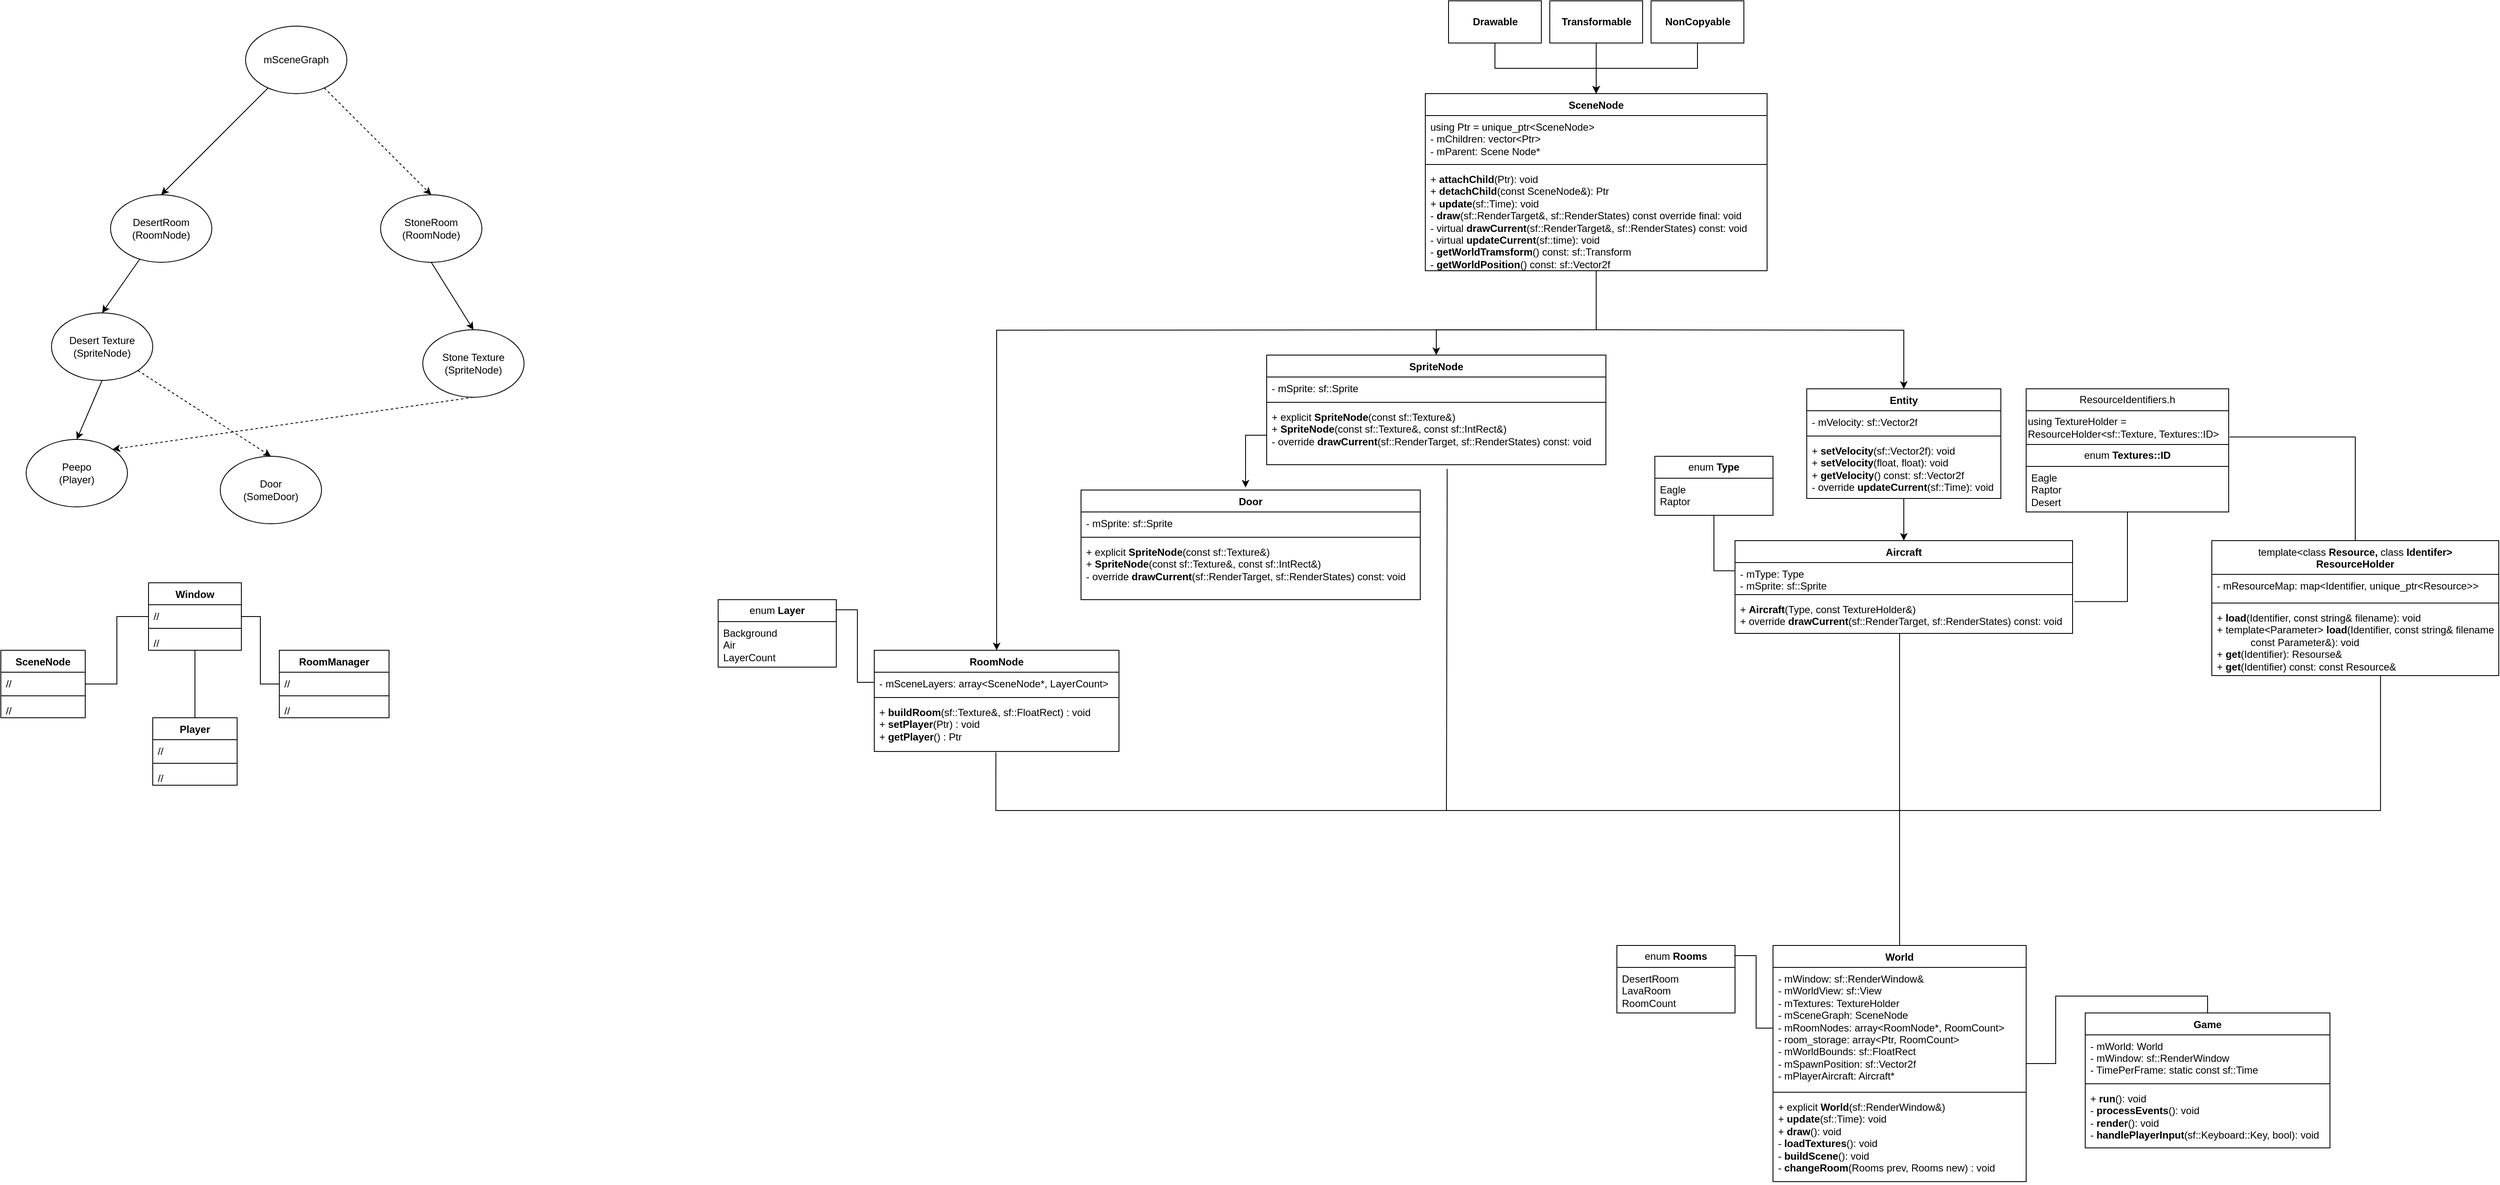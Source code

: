 <mxfile version="22.0.8" type="device">
  <diagram id="C5RBs43oDa-KdzZeNtuy" name="Page-1">
    <mxGraphModel dx="3780" dy="777" grid="1" gridSize="10" guides="1" tooltips="1" connect="1" arrows="1" fold="1" page="1" pageScale="1" pageWidth="827" pageHeight="1169" math="0" shadow="0">
      <root>
        <mxCell id="WIyWlLk6GJQsqaUBKTNV-0" />
        <mxCell id="WIyWlLk6GJQsqaUBKTNV-1" parent="WIyWlLk6GJQsqaUBKTNV-0" />
        <mxCell id="WNt9tTBzEYhnYvB0Ojxt-0" value="Game" style="swimlane;fontStyle=1;align=center;verticalAlign=top;childLayout=stackLayout;horizontal=1;startSize=26;horizontalStack=0;resizeParent=1;resizeLast=0;collapsible=1;marginBottom=0;rounded=0;shadow=0;strokeWidth=1;" parent="WIyWlLk6GJQsqaUBKTNV-1" vertex="1">
          <mxGeometry x="-740" y="1210" width="290" height="160" as="geometry">
            <mxRectangle x="230" y="140" width="160" height="26" as="alternateBounds" />
          </mxGeometry>
        </mxCell>
        <mxCell id="WNt9tTBzEYhnYvB0Ojxt-1" value="- mWorld: World&#xa;- mWindow: sf::RenderWindow&#xa;- TimePerFrame: static const sf::Time" style="text;align=left;verticalAlign=top;spacingLeft=4;spacingRight=4;overflow=hidden;rotatable=0;points=[[0,0.5],[1,0.5]];portConstraint=eastwest;" parent="WNt9tTBzEYhnYvB0Ojxt-0" vertex="1">
          <mxGeometry y="26" width="290" height="54" as="geometry" />
        </mxCell>
        <mxCell id="WNt9tTBzEYhnYvB0Ojxt-2" value="" style="line;html=1;strokeWidth=1;align=left;verticalAlign=middle;spacingTop=-1;spacingLeft=3;spacingRight=3;rotatable=0;labelPosition=right;points=[];portConstraint=eastwest;" parent="WNt9tTBzEYhnYvB0Ojxt-0" vertex="1">
          <mxGeometry y="80" width="290" height="8" as="geometry" />
        </mxCell>
        <mxCell id="WNt9tTBzEYhnYvB0Ojxt-3" value="+ &lt;b&gt;run&lt;/b&gt;(): void&lt;br&gt;- &lt;b&gt;processEvents&lt;/b&gt;(): void&lt;br&gt;- &lt;b&gt;render&lt;/b&gt;(): void&lt;br&gt;- &lt;b&gt;handlePlayerInput&lt;/b&gt;(sf::Keyboard::Key, bool): void" style="text;align=left;verticalAlign=top;spacingLeft=4;spacingRight=4;overflow=hidden;rotatable=0;points=[[0,0.5],[1,0.5]];portConstraint=eastwest;fontStyle=0;whiteSpace=wrap;html=1;" parent="WNt9tTBzEYhnYvB0Ojxt-0" vertex="1">
          <mxGeometry y="88" width="290" height="72" as="geometry" />
        </mxCell>
        <mxCell id="WNt9tTBzEYhnYvB0Ojxt-4" style="edgeStyle=orthogonalEdgeStyle;rounded=0;orthogonalLoop=1;jettySize=auto;html=1;entryX=0.5;entryY=0;entryDx=0;entryDy=0;endArrow=none;endFill=0;" parent="WIyWlLk6GJQsqaUBKTNV-1" source="WNt9tTBzEYhnYvB0Ojxt-5" target="WNt9tTBzEYhnYvB0Ojxt-0" edge="1">
          <mxGeometry relative="1" as="geometry" />
        </mxCell>
        <mxCell id="WNt9tTBzEYhnYvB0Ojxt-5" value="World" style="swimlane;fontStyle=1;align=center;verticalAlign=top;childLayout=stackLayout;horizontal=1;startSize=26;horizontalStack=0;resizeParent=1;resizeParentMax=0;resizeLast=0;collapsible=1;marginBottom=0;whiteSpace=wrap;html=1;" parent="WIyWlLk6GJQsqaUBKTNV-1" vertex="1">
          <mxGeometry x="-1110" y="1130" width="300" height="280" as="geometry" />
        </mxCell>
        <mxCell id="WNt9tTBzEYhnYvB0Ojxt-6" value="- mWindow: sf::RenderWindow&amp;amp;&lt;br&gt;- mWorldView: sf::View&lt;br&gt;- mTextures: TextureHolder&lt;br&gt;- mSceneGraph: SceneNode&lt;br&gt;- mRoomNodes: array&amp;lt;RoomNode*, RoomCount&amp;gt;&lt;br&gt;- room_storage: array&amp;lt;Ptr, RoomCount&amp;gt;&lt;br&gt;- mWorldBounds: sf::FloatRect&lt;br&gt;- mSpawnPosition: sf::Vector2f&lt;br&gt;- mPlayerAircraft: Aircraft*" style="text;strokeColor=none;fillColor=none;align=left;verticalAlign=top;spacingLeft=4;spacingRight=4;overflow=hidden;rotatable=0;points=[[0,0.5],[1,0.5]];portConstraint=eastwest;whiteSpace=wrap;html=1;" parent="WNt9tTBzEYhnYvB0Ojxt-5" vertex="1">
          <mxGeometry y="26" width="300" height="144" as="geometry" />
        </mxCell>
        <mxCell id="WNt9tTBzEYhnYvB0Ojxt-7" value="" style="line;strokeWidth=1;fillColor=none;align=left;verticalAlign=middle;spacingTop=-1;spacingLeft=3;spacingRight=3;rotatable=0;labelPosition=right;points=[];portConstraint=eastwest;strokeColor=inherit;" parent="WNt9tTBzEYhnYvB0Ojxt-5" vertex="1">
          <mxGeometry y="170" width="300" height="8" as="geometry" />
        </mxCell>
        <mxCell id="WNt9tTBzEYhnYvB0Ojxt-8" value="+ explicit&lt;b&gt; World&lt;/b&gt;(sf::RenderWindow&amp;amp;)&lt;br&gt;+ &lt;b&gt;update&lt;/b&gt;(sf::Time): void&lt;br&gt;+ &lt;b&gt;draw&lt;/b&gt;(): void&lt;br&gt;- &lt;b&gt;loadTextures&lt;/b&gt;(): void&lt;br&gt;- &lt;b&gt;buildScene&lt;/b&gt;(): void&lt;br&gt;-&amp;nbsp;&lt;b&gt;changeRoom&lt;/b&gt;(Rooms prev, Rooms new) : void" style="text;strokeColor=none;fillColor=none;align=left;verticalAlign=top;spacingLeft=4;spacingRight=4;overflow=hidden;rotatable=0;points=[[0,0.5],[1,0.5]];portConstraint=eastwest;whiteSpace=wrap;html=1;" parent="WNt9tTBzEYhnYvB0Ojxt-5" vertex="1">
          <mxGeometry y="178" width="300" height="102" as="geometry" />
        </mxCell>
        <mxCell id="WNt9tTBzEYhnYvB0Ojxt-9" style="edgeStyle=orthogonalEdgeStyle;rounded=0;orthogonalLoop=1;jettySize=auto;html=1;" parent="WIyWlLk6GJQsqaUBKTNV-1" source="WNt9tTBzEYhnYvB0Ojxt-11" target="WNt9tTBzEYhnYvB0Ojxt-46" edge="1">
          <mxGeometry relative="1" as="geometry">
            <Array as="points">
              <mxPoint x="-1319" y="400" />
              <mxPoint x="-1509" y="400" />
            </Array>
          </mxGeometry>
        </mxCell>
        <mxCell id="WNt9tTBzEYhnYvB0Ojxt-10" style="edgeStyle=orthogonalEdgeStyle;rounded=0;orthogonalLoop=1;jettySize=auto;html=1;entryX=0.5;entryY=0;entryDx=0;entryDy=0;" parent="WIyWlLk6GJQsqaUBKTNV-1" target="WNt9tTBzEYhnYvB0Ojxt-22" edge="1">
          <mxGeometry relative="1" as="geometry">
            <mxPoint x="-1319" y="400" as="sourcePoint" />
          </mxGeometry>
        </mxCell>
        <mxCell id="WNt9tTBzEYhnYvB0Ojxt-11" value="SceneNode" style="swimlane;fontStyle=1;align=center;verticalAlign=top;childLayout=stackLayout;horizontal=1;startSize=26;horizontalStack=0;resizeParent=1;resizeParentMax=0;resizeLast=0;collapsible=1;marginBottom=0;whiteSpace=wrap;html=1;" parent="WIyWlLk6GJQsqaUBKTNV-1" vertex="1">
          <mxGeometry x="-1522" y="120" width="405" height="210" as="geometry" />
        </mxCell>
        <mxCell id="WNt9tTBzEYhnYvB0Ojxt-12" value="using Ptr = unique_ptr&amp;lt;SceneNode&amp;gt;&lt;br&gt;- mChildren: vector&amp;lt;Ptr&amp;gt;&lt;br&gt;- mParent: Scene Node*" style="text;strokeColor=none;fillColor=none;align=left;verticalAlign=top;spacingLeft=4;spacingRight=4;overflow=hidden;rotatable=0;points=[[0,0.5],[1,0.5]];portConstraint=eastwest;whiteSpace=wrap;html=1;" parent="WNt9tTBzEYhnYvB0Ojxt-11" vertex="1">
          <mxGeometry y="26" width="405" height="54" as="geometry" />
        </mxCell>
        <mxCell id="WNt9tTBzEYhnYvB0Ojxt-13" value="" style="line;strokeWidth=1;fillColor=none;align=left;verticalAlign=middle;spacingTop=-1;spacingLeft=3;spacingRight=3;rotatable=0;labelPosition=right;points=[];portConstraint=eastwest;strokeColor=inherit;" parent="WNt9tTBzEYhnYvB0Ojxt-11" vertex="1">
          <mxGeometry y="80" width="405" height="8" as="geometry" />
        </mxCell>
        <mxCell id="WNt9tTBzEYhnYvB0Ojxt-14" value="+ &lt;b&gt;attachChild&lt;/b&gt;(Ptr): void&lt;br&gt;+ &lt;b&gt;detachChild&lt;/b&gt;(const SceneNode&amp;amp;): Ptr&lt;br&gt;+ &lt;b&gt;update&lt;/b&gt;(sf::Time): void&lt;br&gt;- &lt;b&gt;draw&lt;/b&gt;(sf::RenderTarget&amp;amp;, sf::RenderStates) const override final: void&lt;br&gt;- virtual &lt;b&gt;drawCurrent&lt;/b&gt;(sf::RenderTarget&amp;amp;, sf::RenderStates) const: void&lt;br&gt;- virtual &lt;b&gt;updateCurrent&lt;/b&gt;(sf::time): void&lt;br&gt;- &lt;b&gt;getWorldTramsform&lt;/b&gt;() const: sf::Transform&lt;br&gt;- &lt;b&gt;getWorldPosition&lt;/b&gt;() const: sf::Vector2f" style="text;strokeColor=none;fillColor=none;align=left;verticalAlign=top;spacingLeft=4;spacingRight=4;overflow=hidden;rotatable=0;points=[[0,0.5],[1,0.5]];portConstraint=eastwest;whiteSpace=wrap;html=1;" parent="WNt9tTBzEYhnYvB0Ojxt-11" vertex="1">
          <mxGeometry y="88" width="405" height="122" as="geometry" />
        </mxCell>
        <mxCell id="WNt9tTBzEYhnYvB0Ojxt-15" style="edgeStyle=orthogonalEdgeStyle;rounded=0;orthogonalLoop=1;jettySize=auto;html=1;entryX=0.5;entryY=0;entryDx=0;entryDy=0;" parent="WIyWlLk6GJQsqaUBKTNV-1" source="WNt9tTBzEYhnYvB0Ojxt-16" target="WNt9tTBzEYhnYvB0Ojxt-11" edge="1">
          <mxGeometry relative="1" as="geometry" />
        </mxCell>
        <mxCell id="WNt9tTBzEYhnYvB0Ojxt-16" value="&lt;b&gt;Drawable&lt;/b&gt;" style="html=1;whiteSpace=wrap;" parent="WIyWlLk6GJQsqaUBKTNV-1" vertex="1">
          <mxGeometry x="-1494.5" y="10" width="110" height="50" as="geometry" />
        </mxCell>
        <mxCell id="WNt9tTBzEYhnYvB0Ojxt-17" style="edgeStyle=orthogonalEdgeStyle;rounded=0;orthogonalLoop=1;jettySize=auto;html=1;" parent="WIyWlLk6GJQsqaUBKTNV-1" source="WNt9tTBzEYhnYvB0Ojxt-18" target="WNt9tTBzEYhnYvB0Ojxt-11" edge="1">
          <mxGeometry relative="1" as="geometry" />
        </mxCell>
        <mxCell id="WNt9tTBzEYhnYvB0Ojxt-18" value="&lt;b&gt;NonCopyable&lt;/b&gt;" style="html=1;whiteSpace=wrap;" parent="WIyWlLk6GJQsqaUBKTNV-1" vertex="1">
          <mxGeometry x="-1254.5" y="10" width="110" height="50" as="geometry" />
        </mxCell>
        <mxCell id="WNt9tTBzEYhnYvB0Ojxt-19" style="edgeStyle=orthogonalEdgeStyle;rounded=0;orthogonalLoop=1;jettySize=auto;html=1;entryX=0.5;entryY=0;entryDx=0;entryDy=0;" parent="WIyWlLk6GJQsqaUBKTNV-1" source="WNt9tTBzEYhnYvB0Ojxt-20" target="WNt9tTBzEYhnYvB0Ojxt-11" edge="1">
          <mxGeometry relative="1" as="geometry">
            <mxPoint x="-1304.5" y="120" as="targetPoint" />
            <Array as="points" />
          </mxGeometry>
        </mxCell>
        <mxCell id="WNt9tTBzEYhnYvB0Ojxt-20" value="&lt;b&gt;Transformable&lt;/b&gt;" style="html=1;whiteSpace=wrap;" parent="WIyWlLk6GJQsqaUBKTNV-1" vertex="1">
          <mxGeometry x="-1374.5" y="10" width="110" height="50" as="geometry" />
        </mxCell>
        <mxCell id="WNt9tTBzEYhnYvB0Ojxt-21" style="edgeStyle=orthogonalEdgeStyle;rounded=0;orthogonalLoop=1;jettySize=auto;html=1;entryX=0.5;entryY=0;entryDx=0;entryDy=0;" parent="WIyWlLk6GJQsqaUBKTNV-1" source="WNt9tTBzEYhnYvB0Ojxt-22" target="WNt9tTBzEYhnYvB0Ojxt-27" edge="1">
          <mxGeometry relative="1" as="geometry" />
        </mxCell>
        <mxCell id="WNt9tTBzEYhnYvB0Ojxt-22" value="Entity" style="swimlane;fontStyle=1;align=center;verticalAlign=top;childLayout=stackLayout;horizontal=1;startSize=26;horizontalStack=0;resizeParent=1;resizeParentMax=0;resizeLast=0;collapsible=1;marginBottom=0;whiteSpace=wrap;html=1;" parent="WIyWlLk6GJQsqaUBKTNV-1" vertex="1">
          <mxGeometry x="-1070" y="470" width="230" height="130" as="geometry" />
        </mxCell>
        <mxCell id="WNt9tTBzEYhnYvB0Ojxt-23" value="- mVelocity: sf::Vector2f" style="text;strokeColor=none;fillColor=none;align=left;verticalAlign=top;spacingLeft=4;spacingRight=4;overflow=hidden;rotatable=0;points=[[0,0.5],[1,0.5]];portConstraint=eastwest;whiteSpace=wrap;html=1;" parent="WNt9tTBzEYhnYvB0Ojxt-22" vertex="1">
          <mxGeometry y="26" width="230" height="26" as="geometry" />
        </mxCell>
        <mxCell id="WNt9tTBzEYhnYvB0Ojxt-24" value="" style="line;strokeWidth=1;fillColor=none;align=left;verticalAlign=middle;spacingTop=-1;spacingLeft=3;spacingRight=3;rotatable=0;labelPosition=right;points=[];portConstraint=eastwest;strokeColor=inherit;" parent="WNt9tTBzEYhnYvB0Ojxt-22" vertex="1">
          <mxGeometry y="52" width="230" height="8" as="geometry" />
        </mxCell>
        <mxCell id="WNt9tTBzEYhnYvB0Ojxt-25" value="+ &lt;b&gt;setVelocity&lt;/b&gt;(sf::Vector2f): void&lt;br&gt;+ &lt;b&gt;setVelocity&lt;/b&gt;(float, float): void&lt;br&gt;+ &lt;b&gt;getVelocity&lt;/b&gt;() const: sf::Vector2f&lt;br&gt;- override &lt;b&gt;updateCurrent&lt;/b&gt;(sf::Time): void" style="text;strokeColor=none;fillColor=none;align=left;verticalAlign=top;spacingLeft=4;spacingRight=4;overflow=hidden;rotatable=0;points=[[0,0.5],[1,0.5]];portConstraint=eastwest;whiteSpace=wrap;html=1;" parent="WNt9tTBzEYhnYvB0Ojxt-22" vertex="1">
          <mxGeometry y="60" width="230" height="70" as="geometry" />
        </mxCell>
        <mxCell id="WNt9tTBzEYhnYvB0Ojxt-26" style="edgeStyle=orthogonalEdgeStyle;rounded=0;orthogonalLoop=1;jettySize=auto;html=1;entryX=0.5;entryY=0;entryDx=0;entryDy=0;endArrow=none;endFill=0;" parent="WIyWlLk6GJQsqaUBKTNV-1" source="WNt9tTBzEYhnYvB0Ojxt-27" target="WNt9tTBzEYhnYvB0Ojxt-5" edge="1">
          <mxGeometry relative="1" as="geometry">
            <Array as="points">
              <mxPoint x="-960" y="790" />
              <mxPoint x="-960" y="790" />
            </Array>
          </mxGeometry>
        </mxCell>
        <mxCell id="WNt9tTBzEYhnYvB0Ojxt-27" value="Aircraft" style="swimlane;fontStyle=1;align=center;verticalAlign=top;childLayout=stackLayout;horizontal=1;startSize=26;horizontalStack=0;resizeParent=1;resizeParentMax=0;resizeLast=0;collapsible=1;marginBottom=0;whiteSpace=wrap;html=1;" parent="WIyWlLk6GJQsqaUBKTNV-1" vertex="1">
          <mxGeometry x="-1155" y="650" width="400" height="110" as="geometry" />
        </mxCell>
        <mxCell id="WNt9tTBzEYhnYvB0Ojxt-28" value="- mType: Type&lt;br&gt;- mSprite: sf::Sprite" style="text;strokeColor=none;fillColor=none;align=left;verticalAlign=top;spacingLeft=4;spacingRight=4;overflow=hidden;rotatable=0;points=[[0,0.5],[1,0.5]];portConstraint=eastwest;whiteSpace=wrap;html=1;" parent="WNt9tTBzEYhnYvB0Ojxt-27" vertex="1">
          <mxGeometry y="26" width="400" height="34" as="geometry" />
        </mxCell>
        <mxCell id="WNt9tTBzEYhnYvB0Ojxt-29" value="" style="line;strokeWidth=1;fillColor=none;align=left;verticalAlign=middle;spacingTop=-1;spacingLeft=3;spacingRight=3;rotatable=0;labelPosition=right;points=[];portConstraint=eastwest;strokeColor=inherit;" parent="WNt9tTBzEYhnYvB0Ojxt-27" vertex="1">
          <mxGeometry y="60" width="400" height="8" as="geometry" />
        </mxCell>
        <mxCell id="WNt9tTBzEYhnYvB0Ojxt-30" value="+ &lt;b&gt;Aircraft&lt;/b&gt;(Type, const TextureHolder&amp;amp;)&lt;br&gt;+ override &lt;b&gt;drawCurrent&lt;/b&gt;(sf::RenderTarget, sf::RenderStates) const: void" style="text;strokeColor=none;fillColor=none;align=left;verticalAlign=top;spacingLeft=4;spacingRight=4;overflow=hidden;rotatable=0;points=[[0,0.5],[1,0.5]];portConstraint=eastwest;whiteSpace=wrap;html=1;" parent="WNt9tTBzEYhnYvB0Ojxt-27" vertex="1">
          <mxGeometry y="68" width="400" height="42" as="geometry" />
        </mxCell>
        <mxCell id="WNt9tTBzEYhnYvB0Ojxt-31" style="edgeStyle=orthogonalEdgeStyle;rounded=0;orthogonalLoop=1;jettySize=auto;html=1;endArrow=none;endFill=0;entryX=-0.001;entryY=0.286;entryDx=0;entryDy=0;entryPerimeter=0;" parent="WIyWlLk6GJQsqaUBKTNV-1" source="WNt9tTBzEYhnYvB0Ojxt-32" target="WNt9tTBzEYhnYvB0Ojxt-28" edge="1">
          <mxGeometry relative="1" as="geometry">
            <mxPoint x="-921" y="454" as="targetPoint" />
          </mxGeometry>
        </mxCell>
        <mxCell id="WNt9tTBzEYhnYvB0Ojxt-32" value="enum &lt;b&gt;Type&lt;/b&gt;" style="swimlane;fontStyle=0;childLayout=stackLayout;horizontal=1;startSize=26;fillColor=none;horizontalStack=0;resizeParent=1;resizeParentMax=0;resizeLast=0;collapsible=1;marginBottom=0;whiteSpace=wrap;html=1;" parent="WIyWlLk6GJQsqaUBKTNV-1" vertex="1">
          <mxGeometry x="-1250" y="550" width="140" height="70" as="geometry" />
        </mxCell>
        <mxCell id="WNt9tTBzEYhnYvB0Ojxt-33" value="Eagle&lt;br&gt;Raptor" style="text;strokeColor=none;fillColor=none;align=left;verticalAlign=top;spacingLeft=4;spacingRight=4;overflow=hidden;rotatable=0;points=[[0,0.5],[1,0.5]];portConstraint=eastwest;whiteSpace=wrap;html=1;" parent="WNt9tTBzEYhnYvB0Ojxt-32" vertex="1">
          <mxGeometry y="26" width="140" height="44" as="geometry" />
        </mxCell>
        <mxCell id="WNt9tTBzEYhnYvB0Ojxt-34" style="edgeStyle=orthogonalEdgeStyle;rounded=0;orthogonalLoop=1;jettySize=auto;html=1;entryX=1.004;entryY=0.778;entryDx=0;entryDy=0;entryPerimeter=0;endArrow=none;endFill=0;exitX=0.5;exitY=0;exitDx=0;exitDy=0;" parent="WIyWlLk6GJQsqaUBKTNV-1" source="WNt9tTBzEYhnYvB0Ojxt-36" target="WNt9tTBzEYhnYvB0Ojxt-42" edge="1">
          <mxGeometry relative="1" as="geometry" />
        </mxCell>
        <mxCell id="WNt9tTBzEYhnYvB0Ojxt-35" style="edgeStyle=orthogonalEdgeStyle;rounded=0;orthogonalLoop=1;jettySize=auto;html=1;entryX=0.5;entryY=0;entryDx=0;entryDy=0;endArrow=none;endFill=0;exitX=0.588;exitY=1;exitDx=0;exitDy=0;exitPerimeter=0;" parent="WIyWlLk6GJQsqaUBKTNV-1" source="WNt9tTBzEYhnYvB0Ojxt-39" target="WNt9tTBzEYhnYvB0Ojxt-5" edge="1">
          <mxGeometry relative="1" as="geometry" />
        </mxCell>
        <mxCell id="WNt9tTBzEYhnYvB0Ojxt-36" value="&lt;span style=&quot;font-weight: normal;&quot;&gt;template&amp;lt;class&lt;/span&gt; Resource, &lt;span style=&quot;font-weight: normal;&quot;&gt;class&lt;/span&gt; Identifer&amp;gt;&lt;br&gt;ResourceHolder" style="swimlane;fontStyle=1;align=center;verticalAlign=top;childLayout=stackLayout;horizontal=1;startSize=40;horizontalStack=0;resizeParent=1;resizeParentMax=0;resizeLast=0;collapsible=1;marginBottom=0;whiteSpace=wrap;html=1;" parent="WIyWlLk6GJQsqaUBKTNV-1" vertex="1">
          <mxGeometry x="-590" y="650" width="340" height="160" as="geometry">
            <mxRectangle x="1010" y="20" width="280" height="40" as="alternateBounds" />
          </mxGeometry>
        </mxCell>
        <mxCell id="WNt9tTBzEYhnYvB0Ojxt-37" value="- mResourceMap: map&amp;lt;Identifier, unique_ptr&amp;lt;Resource&amp;gt;&amp;gt;" style="text;strokeColor=none;fillColor=none;align=left;verticalAlign=top;spacingLeft=4;spacingRight=4;overflow=hidden;rotatable=0;points=[[0,0.5],[1,0.5]];portConstraint=eastwest;whiteSpace=wrap;html=1;" parent="WNt9tTBzEYhnYvB0Ojxt-36" vertex="1">
          <mxGeometry y="40" width="340" height="30" as="geometry" />
        </mxCell>
        <mxCell id="WNt9tTBzEYhnYvB0Ojxt-38" value="" style="line;strokeWidth=1;fillColor=none;align=left;verticalAlign=middle;spacingTop=-1;spacingLeft=3;spacingRight=3;rotatable=0;labelPosition=right;points=[];portConstraint=eastwest;strokeColor=inherit;" parent="WNt9tTBzEYhnYvB0Ojxt-36" vertex="1">
          <mxGeometry y="70" width="340" height="8" as="geometry" />
        </mxCell>
        <mxCell id="WNt9tTBzEYhnYvB0Ojxt-39" value="+ &lt;b&gt;load&lt;/b&gt;(Identifier, const string&amp;amp; filename): void&lt;br&gt;+ template&amp;lt;&lt;span style=&quot;border-color: var(--border-color);&quot;&gt;Parameter&lt;/span&gt;&amp;gt;&amp;nbsp;&lt;b&gt;load&lt;/b&gt;(Identifier, const string&amp;amp; filename&lt;br&gt;&lt;span style=&quot;white-space: pre;&quot;&gt; &lt;/span&gt;&lt;span style=&quot;white-space: pre;&quot;&gt; &lt;/span&gt;&lt;span style=&quot;white-space: pre;&quot;&gt; &lt;/span&gt;&lt;span style=&quot;white-space: pre;&quot;&gt; &lt;/span&gt;&lt;span style=&quot;white-space: pre;&quot;&gt; &lt;/span&gt;&amp;nbsp; &amp;nbsp; &amp;nbsp; &amp;nbsp;const Parameter&amp;amp;): void&lt;br&gt;+ &lt;b&gt;get&lt;/b&gt;(Identifier): Resourse&amp;amp;&lt;br&gt;+ &lt;b&gt;get&lt;/b&gt;(Identifier) const: const Resource&amp;amp;" style="text;strokeColor=none;fillColor=none;align=left;verticalAlign=top;spacingLeft=4;spacingRight=4;overflow=hidden;rotatable=0;points=[[0,0.5],[1,0.5]];portConstraint=eastwest;whiteSpace=wrap;html=1;" parent="WNt9tTBzEYhnYvB0Ojxt-36" vertex="1">
          <mxGeometry y="78" width="340" height="82" as="geometry" />
        </mxCell>
        <mxCell id="WNt9tTBzEYhnYvB0Ojxt-40" style="edgeStyle=orthogonalEdgeStyle;rounded=0;orthogonalLoop=1;jettySize=auto;html=1;entryX=1.005;entryY=0.102;entryDx=0;entryDy=0;entryPerimeter=0;endArrow=none;endFill=0;" parent="WIyWlLk6GJQsqaUBKTNV-1" source="WNt9tTBzEYhnYvB0Ojxt-41" target="WNt9tTBzEYhnYvB0Ojxt-30" edge="1">
          <mxGeometry relative="1" as="geometry" />
        </mxCell>
        <mxCell id="WNt9tTBzEYhnYvB0Ojxt-41" value="ResourceIdentifiers.h" style="swimlane;fontStyle=0;childLayout=stackLayout;horizontal=1;startSize=26;fillColor=none;horizontalStack=0;resizeParent=1;resizeParentMax=0;resizeLast=0;collapsible=1;marginBottom=0;whiteSpace=wrap;html=1;" parent="WIyWlLk6GJQsqaUBKTNV-1" vertex="1">
          <mxGeometry x="-810" y="470" width="240" height="146" as="geometry" />
        </mxCell>
        <mxCell id="WNt9tTBzEYhnYvB0Ojxt-42" value="&lt;div style=&quot;&quot;&gt;&lt;span style=&quot;background-color: initial;&quot;&gt;using TextureHolder =&lt;/span&gt;&lt;/div&gt;ResourceHolder&amp;lt;sf::Texture, Textures::ID&amp;gt;" style="text;html=1;align=left;verticalAlign=middle;resizable=0;points=[];autosize=1;strokeColor=none;fillColor=none;" parent="WNt9tTBzEYhnYvB0Ojxt-41" vertex="1">
          <mxGeometry y="26" width="240" height="40" as="geometry" />
        </mxCell>
        <mxCell id="WNt9tTBzEYhnYvB0Ojxt-43" value="enum &lt;b&gt;Textures::ID&lt;/b&gt;" style="swimlane;fontStyle=0;childLayout=stackLayout;horizontal=1;startSize=26;fillColor=none;horizontalStack=0;resizeParent=1;resizeParentMax=0;resizeLast=0;collapsible=1;marginBottom=0;whiteSpace=wrap;html=1;" parent="WNt9tTBzEYhnYvB0Ojxt-41" vertex="1">
          <mxGeometry y="66" width="240" height="80" as="geometry" />
        </mxCell>
        <mxCell id="WNt9tTBzEYhnYvB0Ojxt-44" value="Eagle&lt;br&gt;Raptor&lt;br&gt;Desert" style="text;strokeColor=none;fillColor=none;align=left;verticalAlign=top;spacingLeft=4;spacingRight=4;overflow=hidden;rotatable=0;points=[[0,0.5],[1,0.5]];portConstraint=eastwest;whiteSpace=wrap;html=1;" parent="WNt9tTBzEYhnYvB0Ojxt-43" vertex="1">
          <mxGeometry y="26" width="240" height="54" as="geometry" />
        </mxCell>
        <mxCell id="WNt9tTBzEYhnYvB0Ojxt-45" style="edgeStyle=orthogonalEdgeStyle;rounded=0;orthogonalLoop=1;jettySize=auto;html=1;endArrow=none;endFill=0;exitX=0.532;exitY=1.071;exitDx=0;exitDy=0;exitPerimeter=0;" parent="WIyWlLk6GJQsqaUBKTNV-1" source="WNt9tTBzEYhnYvB0Ojxt-49" edge="1">
          <mxGeometry relative="1" as="geometry">
            <mxPoint x="-960" y="870" as="targetPoint" />
            <Array as="points">
              <mxPoint x="-1496" y="590" />
              <mxPoint x="-1497" y="970" />
              <mxPoint x="-960" y="970" />
            </Array>
            <mxPoint x="-1450" y="590" as="sourcePoint" />
          </mxGeometry>
        </mxCell>
        <mxCell id="WNt9tTBzEYhnYvB0Ojxt-46" value="SpriteNode" style="swimlane;fontStyle=1;align=center;verticalAlign=top;childLayout=stackLayout;horizontal=1;startSize=26;horizontalStack=0;resizeParent=1;resizeParentMax=0;resizeLast=0;collapsible=1;marginBottom=0;whiteSpace=wrap;html=1;" parent="WIyWlLk6GJQsqaUBKTNV-1" vertex="1">
          <mxGeometry x="-1710" y="430" width="402" height="130" as="geometry" />
        </mxCell>
        <mxCell id="WNt9tTBzEYhnYvB0Ojxt-47" value="- mSprite: sf::Sprite" style="text;strokeColor=none;fillColor=none;align=left;verticalAlign=top;spacingLeft=4;spacingRight=4;overflow=hidden;rotatable=0;points=[[0,0.5],[1,0.5]];portConstraint=eastwest;whiteSpace=wrap;html=1;" parent="WNt9tTBzEYhnYvB0Ojxt-46" vertex="1">
          <mxGeometry y="26" width="402" height="26" as="geometry" />
        </mxCell>
        <mxCell id="WNt9tTBzEYhnYvB0Ojxt-48" value="" style="line;strokeWidth=1;fillColor=none;align=left;verticalAlign=middle;spacingTop=-1;spacingLeft=3;spacingRight=3;rotatable=0;labelPosition=right;points=[];portConstraint=eastwest;strokeColor=inherit;" parent="WNt9tTBzEYhnYvB0Ojxt-46" vertex="1">
          <mxGeometry y="52" width="402" height="8" as="geometry" />
        </mxCell>
        <mxCell id="WNt9tTBzEYhnYvB0Ojxt-49" value="+ explicit&lt;b&gt; SpriteNode&lt;/b&gt;(const sf::Texture&amp;amp;)&lt;br&gt;+ &lt;b&gt;SpriteNode&lt;/b&gt;(const sf::Texture&amp;amp;, const sf::IntRect&amp;amp;)&lt;br&gt;- override &lt;b&gt;drawCurrent&lt;/b&gt;(sf::RenderTarget, sf::RenderStates) const: void" style="text;strokeColor=none;fillColor=none;align=left;verticalAlign=top;spacingLeft=4;spacingRight=4;overflow=hidden;rotatable=0;points=[[0,0.5],[1,0.5]];portConstraint=eastwest;whiteSpace=wrap;html=1;" parent="WNt9tTBzEYhnYvB0Ojxt-46" vertex="1">
          <mxGeometry y="60" width="402" height="70" as="geometry" />
        </mxCell>
        <mxCell id="WNt9tTBzEYhnYvB0Ojxt-50" style="edgeStyle=orthogonalEdgeStyle;rounded=0;orthogonalLoop=1;jettySize=auto;html=1;entryX=0;entryY=0.5;entryDx=0;entryDy=0;endArrow=none;endFill=0;exitX=0.993;exitY=0.15;exitDx=0;exitDy=0;exitPerimeter=0;" parent="WIyWlLk6GJQsqaUBKTNV-1" source="WNt9tTBzEYhnYvB0Ojxt-51" target="WNt9tTBzEYhnYvB0Ojxt-6" edge="1">
          <mxGeometry relative="1" as="geometry">
            <mxPoint x="-1150" y="1170" as="sourcePoint" />
            <Array as="points">
              <mxPoint x="-1130" y="1142" />
              <mxPoint x="-1130" y="1228" />
            </Array>
          </mxGeometry>
        </mxCell>
        <mxCell id="WNt9tTBzEYhnYvB0Ojxt-51" value="enum &lt;b&gt;Rooms&lt;/b&gt;" style="swimlane;fontStyle=0;childLayout=stackLayout;horizontal=1;startSize=26;fillColor=none;horizontalStack=0;resizeParent=1;resizeParentMax=0;resizeLast=0;collapsible=1;marginBottom=0;whiteSpace=wrap;html=1;" parent="WIyWlLk6GJQsqaUBKTNV-1" vertex="1">
          <mxGeometry x="-1295" y="1130" width="140" height="80" as="geometry" />
        </mxCell>
        <mxCell id="WNt9tTBzEYhnYvB0Ojxt-52" value="DesertRoom&lt;br&gt;LavaRoom&lt;br&gt;RoomCount" style="text;strokeColor=none;fillColor=none;align=left;verticalAlign=top;spacingLeft=4;spacingRight=4;overflow=hidden;rotatable=0;points=[[0,0.5],[1,0.5]];portConstraint=eastwest;whiteSpace=wrap;html=1;" parent="WNt9tTBzEYhnYvB0Ojxt-51" vertex="1">
          <mxGeometry y="26" width="140" height="54" as="geometry" />
        </mxCell>
        <mxCell id="WNt9tTBzEYhnYvB0Ojxt-53" value="RoomNode" style="swimlane;fontStyle=1;align=center;verticalAlign=top;childLayout=stackLayout;horizontal=1;startSize=26;horizontalStack=0;resizeParent=1;resizeParentMax=0;resizeLast=0;collapsible=1;marginBottom=0;whiteSpace=wrap;html=1;" parent="WIyWlLk6GJQsqaUBKTNV-1" vertex="1">
          <mxGeometry x="-2175" y="780" width="290" height="120" as="geometry" />
        </mxCell>
        <mxCell id="WNt9tTBzEYhnYvB0Ojxt-54" value="- mSceneLayers: array&amp;lt;SceneNode*, LayerCount&amp;gt;" style="text;strokeColor=none;fillColor=none;align=left;verticalAlign=top;spacingLeft=4;spacingRight=4;overflow=hidden;rotatable=0;points=[[0,0.5],[1,0.5]];portConstraint=eastwest;whiteSpace=wrap;html=1;" parent="WNt9tTBzEYhnYvB0Ojxt-53" vertex="1">
          <mxGeometry y="26" width="290" height="26" as="geometry" />
        </mxCell>
        <mxCell id="WNt9tTBzEYhnYvB0Ojxt-55" value="" style="line;strokeWidth=1;fillColor=none;align=left;verticalAlign=middle;spacingTop=-1;spacingLeft=3;spacingRight=3;rotatable=0;labelPosition=right;points=[];portConstraint=eastwest;strokeColor=inherit;" parent="WNt9tTBzEYhnYvB0Ojxt-53" vertex="1">
          <mxGeometry y="52" width="290" height="8" as="geometry" />
        </mxCell>
        <mxCell id="WNt9tTBzEYhnYvB0Ojxt-56" value="+ &lt;b&gt;buildRoom&lt;/b&gt;(sf::Texture&amp;amp;, sf::FloatRect) : void&lt;br&gt;+ &lt;b&gt;setPlayer&lt;/b&gt;(Ptr) : void&lt;br&gt;+ &lt;b&gt;getPlayer&lt;/b&gt;() : Ptr" style="text;strokeColor=none;fillColor=none;align=left;verticalAlign=top;spacingLeft=4;spacingRight=4;overflow=hidden;rotatable=0;points=[[0,0.5],[1,0.5]];portConstraint=eastwest;whiteSpace=wrap;html=1;" parent="WNt9tTBzEYhnYvB0Ojxt-53" vertex="1">
          <mxGeometry y="60" width="290" height="60" as="geometry" />
        </mxCell>
        <mxCell id="WNt9tTBzEYhnYvB0Ojxt-57" style="edgeStyle=orthogonalEdgeStyle;rounded=0;orthogonalLoop=1;jettySize=auto;html=1;entryX=0.5;entryY=0;entryDx=0;entryDy=0;" parent="WIyWlLk6GJQsqaUBKTNV-1" target="WNt9tTBzEYhnYvB0Ojxt-53" edge="1">
          <mxGeometry relative="1" as="geometry">
            <mxPoint x="-1319" y="400" as="sourcePoint" />
          </mxGeometry>
        </mxCell>
        <mxCell id="WNt9tTBzEYhnYvB0Ojxt-58" style="edgeStyle=orthogonalEdgeStyle;rounded=0;orthogonalLoop=1;jettySize=auto;html=1;entryX=0.5;entryY=0;entryDx=0;entryDy=0;endArrow=none;endFill=0;exitX=0.497;exitY=1.019;exitDx=0;exitDy=0;exitPerimeter=0;" parent="WIyWlLk6GJQsqaUBKTNV-1" source="WNt9tTBzEYhnYvB0Ojxt-56" target="WNt9tTBzEYhnYvB0Ojxt-5" edge="1">
          <mxGeometry relative="1" as="geometry">
            <Array as="points">
              <mxPoint x="-2031" y="970" />
              <mxPoint x="-960" y="970" />
            </Array>
            <mxPoint x="-1956" y="620" as="sourcePoint" />
          </mxGeometry>
        </mxCell>
        <mxCell id="dQN3qtKWZheF_oefbslF-3" style="rounded=0;orthogonalLoop=1;jettySize=auto;html=1;entryX=0.5;entryY=0;entryDx=0;entryDy=0;" parent="WIyWlLk6GJQsqaUBKTNV-1" source="dQN3qtKWZheF_oefbslF-0" target="dQN3qtKWZheF_oefbslF-1" edge="1">
          <mxGeometry relative="1" as="geometry" />
        </mxCell>
        <mxCell id="dQN3qtKWZheF_oefbslF-4" style="rounded=0;orthogonalLoop=1;jettySize=auto;html=1;entryX=0.5;entryY=0;entryDx=0;entryDy=0;dashed=1;" parent="WIyWlLk6GJQsqaUBKTNV-1" source="dQN3qtKWZheF_oefbslF-0" target="dQN3qtKWZheF_oefbslF-2" edge="1">
          <mxGeometry relative="1" as="geometry">
            <mxPoint x="-2770" y="230" as="targetPoint" />
          </mxGeometry>
        </mxCell>
        <mxCell id="dQN3qtKWZheF_oefbslF-0" value="mSceneGraph" style="ellipse;whiteSpace=wrap;html=1;" parent="WIyWlLk6GJQsqaUBKTNV-1" vertex="1">
          <mxGeometry x="-2920" y="40" width="120" height="80" as="geometry" />
        </mxCell>
        <mxCell id="dQN3qtKWZheF_oefbslF-6" style="rounded=0;orthogonalLoop=1;jettySize=auto;html=1;entryX=0.5;entryY=0;entryDx=0;entryDy=0;" parent="WIyWlLk6GJQsqaUBKTNV-1" source="dQN3qtKWZheF_oefbslF-1" target="dQN3qtKWZheF_oefbslF-5" edge="1">
          <mxGeometry relative="1" as="geometry" />
        </mxCell>
        <mxCell id="dQN3qtKWZheF_oefbslF-1" value="DesertRoom&lt;br&gt;(RoomNode)" style="ellipse;whiteSpace=wrap;html=1;" parent="WIyWlLk6GJQsqaUBKTNV-1" vertex="1">
          <mxGeometry x="-3080" y="240" width="120" height="80" as="geometry" />
        </mxCell>
        <mxCell id="dQN3qtKWZheF_oefbslF-2" value="StoneRoom&lt;br style=&quot;border-color: var(--border-color);&quot;&gt;(RoomNode)" style="ellipse;whiteSpace=wrap;html=1;" parent="WIyWlLk6GJQsqaUBKTNV-1" vertex="1">
          <mxGeometry x="-2760" y="240" width="120" height="80" as="geometry" />
        </mxCell>
        <mxCell id="dQN3qtKWZheF_oefbslF-5" value="Desert Texture&lt;br&gt;(SpriteNode)" style="ellipse;whiteSpace=wrap;html=1;" parent="WIyWlLk6GJQsqaUBKTNV-1" vertex="1">
          <mxGeometry x="-3150" y="380" width="120" height="80" as="geometry" />
        </mxCell>
        <mxCell id="dQN3qtKWZheF_oefbslF-7" style="rounded=0;orthogonalLoop=1;jettySize=auto;html=1;entryX=0.5;entryY=0;entryDx=0;entryDy=0;exitX=0.5;exitY=1;exitDx=0;exitDy=0;" parent="WIyWlLk6GJQsqaUBKTNV-1" source="dQN3qtKWZheF_oefbslF-5" target="dQN3qtKWZheF_oefbslF-8" edge="1">
          <mxGeometry relative="1" as="geometry">
            <mxPoint x="-3100" y="510" as="sourcePoint" />
          </mxGeometry>
        </mxCell>
        <mxCell id="dQN3qtKWZheF_oefbslF-8" value="Peepo&lt;br&gt;(Player)" style="ellipse;whiteSpace=wrap;html=1;" parent="WIyWlLk6GJQsqaUBKTNV-1" vertex="1">
          <mxGeometry x="-3180" y="530" width="120" height="80" as="geometry" />
        </mxCell>
        <mxCell id="dQN3qtKWZheF_oefbslF-9" value="Stone Texture&lt;br&gt;(SpriteNode)" style="ellipse;whiteSpace=wrap;html=1;" parent="WIyWlLk6GJQsqaUBKTNV-1" vertex="1">
          <mxGeometry x="-2710" y="400" width="120" height="80" as="geometry" />
        </mxCell>
        <mxCell id="dQN3qtKWZheF_oefbslF-10" style="rounded=0;orthogonalLoop=1;jettySize=auto;html=1;entryX=0.5;entryY=0;entryDx=0;entryDy=0;exitX=0.5;exitY=1;exitDx=0;exitDy=0;" parent="WIyWlLk6GJQsqaUBKTNV-1" source="dQN3qtKWZheF_oefbslF-2" target="dQN3qtKWZheF_oefbslF-9" edge="1">
          <mxGeometry relative="1" as="geometry">
            <mxPoint x="-2704" y="327" as="sourcePoint" />
            <mxPoint x="-2760" y="410" as="targetPoint" />
          </mxGeometry>
        </mxCell>
        <mxCell id="dQN3qtKWZheF_oefbslF-15" style="edgeStyle=orthogonalEdgeStyle;rounded=0;orthogonalLoop=1;jettySize=auto;html=1;entryX=0;entryY=0.5;entryDx=0;entryDy=0;endArrow=none;endFill=0;exitX=0.993;exitY=0.15;exitDx=0;exitDy=0;exitPerimeter=0;" parent="WIyWlLk6GJQsqaUBKTNV-1" source="dQN3qtKWZheF_oefbslF-16" edge="1">
          <mxGeometry relative="1" as="geometry">
            <mxPoint x="-2215" y="760" as="sourcePoint" />
            <Array as="points">
              <mxPoint x="-2195" y="732" />
              <mxPoint x="-2195" y="818" />
            </Array>
            <mxPoint x="-2175" y="818" as="targetPoint" />
          </mxGeometry>
        </mxCell>
        <mxCell id="dQN3qtKWZheF_oefbslF-16" value="enum &lt;b&gt;Layer&lt;/b&gt;" style="swimlane;fontStyle=0;childLayout=stackLayout;horizontal=1;startSize=26;fillColor=none;horizontalStack=0;resizeParent=1;resizeParentMax=0;resizeLast=0;collapsible=1;marginBottom=0;whiteSpace=wrap;html=1;" parent="WIyWlLk6GJQsqaUBKTNV-1" vertex="1">
          <mxGeometry x="-2360" y="720" width="140" height="80" as="geometry" />
        </mxCell>
        <mxCell id="dQN3qtKWZheF_oefbslF-17" value="Background&lt;br&gt;Air&lt;br&gt;LayerCount" style="text;strokeColor=none;fillColor=none;align=left;verticalAlign=top;spacingLeft=4;spacingRight=4;overflow=hidden;rotatable=0;points=[[0,0.5],[1,0.5]];portConstraint=eastwest;whiteSpace=wrap;html=1;" parent="dQN3qtKWZheF_oefbslF-16" vertex="1">
          <mxGeometry y="26" width="140" height="54" as="geometry" />
        </mxCell>
        <mxCell id="dQN3qtKWZheF_oefbslF-18" style="rounded=0;orthogonalLoop=1;jettySize=auto;html=1;entryX=1;entryY=0;entryDx=0;entryDy=0;dashed=1;exitX=0.5;exitY=1;exitDx=0;exitDy=0;" parent="WIyWlLk6GJQsqaUBKTNV-1" source="dQN3qtKWZheF_oefbslF-9" target="dQN3qtKWZheF_oefbslF-8" edge="1">
          <mxGeometry relative="1" as="geometry">
            <mxPoint x="-2880" y="540" as="sourcePoint" />
            <mxPoint x="-2753" y="667" as="targetPoint" />
          </mxGeometry>
        </mxCell>
        <mxCell id="pyp0VuEFBWGWA5Hz9J1n-0" value="Door&lt;br&gt;(SomeDoor)" style="ellipse;whiteSpace=wrap;html=1;" parent="WIyWlLk6GJQsqaUBKTNV-1" vertex="1">
          <mxGeometry x="-2950" y="550" width="120" height="80" as="geometry" />
        </mxCell>
        <mxCell id="pyp0VuEFBWGWA5Hz9J1n-2" style="rounded=0;orthogonalLoop=1;jettySize=auto;html=1;entryX=0.5;entryY=0;entryDx=0;entryDy=0;dashed=1;exitX=1;exitY=1;exitDx=0;exitDy=0;" parent="WIyWlLk6GJQsqaUBKTNV-1" source="dQN3qtKWZheF_oefbslF-5" target="pyp0VuEFBWGWA5Hz9J1n-0" edge="1">
          <mxGeometry relative="1" as="geometry">
            <mxPoint x="-2782" y="420" as="sourcePoint" />
            <mxPoint x="-3230" y="502" as="targetPoint" />
          </mxGeometry>
        </mxCell>
        <mxCell id="pyp0VuEFBWGWA5Hz9J1n-3" value="Door" style="swimlane;fontStyle=1;align=center;verticalAlign=top;childLayout=stackLayout;horizontal=1;startSize=26;horizontalStack=0;resizeParent=1;resizeParentMax=0;resizeLast=0;collapsible=1;marginBottom=0;whiteSpace=wrap;html=1;" parent="WIyWlLk6GJQsqaUBKTNV-1" vertex="1">
          <mxGeometry x="-1930" y="590" width="402" height="130" as="geometry" />
        </mxCell>
        <mxCell id="pyp0VuEFBWGWA5Hz9J1n-4" value="- mSprite: sf::Sprite" style="text;strokeColor=none;fillColor=none;align=left;verticalAlign=top;spacingLeft=4;spacingRight=4;overflow=hidden;rotatable=0;points=[[0,0.5],[1,0.5]];portConstraint=eastwest;whiteSpace=wrap;html=1;" parent="pyp0VuEFBWGWA5Hz9J1n-3" vertex="1">
          <mxGeometry y="26" width="402" height="26" as="geometry" />
        </mxCell>
        <mxCell id="pyp0VuEFBWGWA5Hz9J1n-5" value="" style="line;strokeWidth=1;fillColor=none;align=left;verticalAlign=middle;spacingTop=-1;spacingLeft=3;spacingRight=3;rotatable=0;labelPosition=right;points=[];portConstraint=eastwest;strokeColor=inherit;" parent="pyp0VuEFBWGWA5Hz9J1n-3" vertex="1">
          <mxGeometry y="52" width="402" height="8" as="geometry" />
        </mxCell>
        <mxCell id="pyp0VuEFBWGWA5Hz9J1n-6" value="+ explicit&lt;b&gt; SpriteNode&lt;/b&gt;(const sf::Texture&amp;amp;)&lt;br&gt;+ &lt;b&gt;SpriteNode&lt;/b&gt;(const sf::Texture&amp;amp;, const sf::IntRect&amp;amp;)&lt;br&gt;- override &lt;b&gt;drawCurrent&lt;/b&gt;(sf::RenderTarget, sf::RenderStates) const: void" style="text;strokeColor=none;fillColor=none;align=left;verticalAlign=top;spacingLeft=4;spacingRight=4;overflow=hidden;rotatable=0;points=[[0,0.5],[1,0.5]];portConstraint=eastwest;whiteSpace=wrap;html=1;" parent="pyp0VuEFBWGWA5Hz9J1n-3" vertex="1">
          <mxGeometry y="60" width="402" height="70" as="geometry" />
        </mxCell>
        <mxCell id="pyp0VuEFBWGWA5Hz9J1n-7" style="edgeStyle=orthogonalEdgeStyle;rounded=0;orthogonalLoop=1;jettySize=auto;html=1;entryX=0.485;entryY=-0.023;entryDx=0;entryDy=0;entryPerimeter=0;" parent="WIyWlLk6GJQsqaUBKTNV-1" source="WNt9tTBzEYhnYvB0Ojxt-49" target="pyp0VuEFBWGWA5Hz9J1n-3" edge="1">
          <mxGeometry relative="1" as="geometry" />
        </mxCell>
        <mxCell id="oRStq0wwP_8VnF0fgZLa-0" value="Window" style="swimlane;fontStyle=1;align=center;verticalAlign=top;childLayout=stackLayout;horizontal=1;startSize=26;horizontalStack=0;resizeParent=1;resizeParentMax=0;resizeLast=0;collapsible=1;marginBottom=0;whiteSpace=wrap;html=1;" vertex="1" parent="WIyWlLk6GJQsqaUBKTNV-1">
          <mxGeometry x="-3035" y="700" width="110" height="80" as="geometry" />
        </mxCell>
        <mxCell id="oRStq0wwP_8VnF0fgZLa-1" value="//" style="text;strokeColor=none;fillColor=none;align=left;verticalAlign=top;spacingLeft=4;spacingRight=4;overflow=hidden;rotatable=0;points=[[0,0.5],[1,0.5]];portConstraint=eastwest;whiteSpace=wrap;html=1;" vertex="1" parent="oRStq0wwP_8VnF0fgZLa-0">
          <mxGeometry y="26" width="110" height="24" as="geometry" />
        </mxCell>
        <mxCell id="oRStq0wwP_8VnF0fgZLa-2" value="" style="line;strokeWidth=1;fillColor=none;align=left;verticalAlign=middle;spacingTop=-1;spacingLeft=3;spacingRight=3;rotatable=0;labelPosition=right;points=[];portConstraint=eastwest;strokeColor=inherit;" vertex="1" parent="oRStq0wwP_8VnF0fgZLa-0">
          <mxGeometry y="50" width="110" height="8" as="geometry" />
        </mxCell>
        <mxCell id="oRStq0wwP_8VnF0fgZLa-3" value="//" style="text;strokeColor=none;fillColor=none;align=left;verticalAlign=top;spacingLeft=4;spacingRight=4;overflow=hidden;rotatable=0;points=[[0,0.5],[1,0.5]];portConstraint=eastwest;whiteSpace=wrap;html=1;" vertex="1" parent="oRStq0wwP_8VnF0fgZLa-0">
          <mxGeometry y="58" width="110" height="22" as="geometry" />
        </mxCell>
        <mxCell id="oRStq0wwP_8VnF0fgZLa-16" style="edgeStyle=orthogonalEdgeStyle;rounded=0;orthogonalLoop=1;jettySize=auto;html=1;endArrow=none;endFill=0;" edge="1" parent="WIyWlLk6GJQsqaUBKTNV-1" source="oRStq0wwP_8VnF0fgZLa-4" target="oRStq0wwP_8VnF0fgZLa-0">
          <mxGeometry relative="1" as="geometry" />
        </mxCell>
        <mxCell id="oRStq0wwP_8VnF0fgZLa-4" value="SceneNode" style="swimlane;fontStyle=1;align=center;verticalAlign=top;childLayout=stackLayout;horizontal=1;startSize=26;horizontalStack=0;resizeParent=1;resizeParentMax=0;resizeLast=0;collapsible=1;marginBottom=0;whiteSpace=wrap;html=1;" vertex="1" parent="WIyWlLk6GJQsqaUBKTNV-1">
          <mxGeometry x="-3210" y="780" width="100" height="80" as="geometry" />
        </mxCell>
        <mxCell id="oRStq0wwP_8VnF0fgZLa-5" value="//" style="text;strokeColor=none;fillColor=none;align=left;verticalAlign=top;spacingLeft=4;spacingRight=4;overflow=hidden;rotatable=0;points=[[0,0.5],[1,0.5]];portConstraint=eastwest;whiteSpace=wrap;html=1;" vertex="1" parent="oRStq0wwP_8VnF0fgZLa-4">
          <mxGeometry y="26" width="100" height="24" as="geometry" />
        </mxCell>
        <mxCell id="oRStq0wwP_8VnF0fgZLa-6" value="" style="line;strokeWidth=1;fillColor=none;align=left;verticalAlign=middle;spacingTop=-1;spacingLeft=3;spacingRight=3;rotatable=0;labelPosition=right;points=[];portConstraint=eastwest;strokeColor=inherit;" vertex="1" parent="oRStq0wwP_8VnF0fgZLa-4">
          <mxGeometry y="50" width="100" height="8" as="geometry" />
        </mxCell>
        <mxCell id="oRStq0wwP_8VnF0fgZLa-7" value="//" style="text;strokeColor=none;fillColor=none;align=left;verticalAlign=top;spacingLeft=4;spacingRight=4;overflow=hidden;rotatable=0;points=[[0,0.5],[1,0.5]];portConstraint=eastwest;whiteSpace=wrap;html=1;" vertex="1" parent="oRStq0wwP_8VnF0fgZLa-4">
          <mxGeometry y="58" width="100" height="22" as="geometry" />
        </mxCell>
        <mxCell id="oRStq0wwP_8VnF0fgZLa-17" style="edgeStyle=orthogonalEdgeStyle;rounded=0;orthogonalLoop=1;jettySize=auto;html=1;endArrow=none;endFill=0;" edge="1" parent="WIyWlLk6GJQsqaUBKTNV-1" source="oRStq0wwP_8VnF0fgZLa-8" target="oRStq0wwP_8VnF0fgZLa-0">
          <mxGeometry relative="1" as="geometry" />
        </mxCell>
        <mxCell id="oRStq0wwP_8VnF0fgZLa-8" value="Player" style="swimlane;fontStyle=1;align=center;verticalAlign=top;childLayout=stackLayout;horizontal=1;startSize=26;horizontalStack=0;resizeParent=1;resizeParentMax=0;resizeLast=0;collapsible=1;marginBottom=0;whiteSpace=wrap;html=1;" vertex="1" parent="WIyWlLk6GJQsqaUBKTNV-1">
          <mxGeometry x="-3030" y="860" width="100" height="80" as="geometry" />
        </mxCell>
        <mxCell id="oRStq0wwP_8VnF0fgZLa-9" value="//" style="text;strokeColor=none;fillColor=none;align=left;verticalAlign=top;spacingLeft=4;spacingRight=4;overflow=hidden;rotatable=0;points=[[0,0.5],[1,0.5]];portConstraint=eastwest;whiteSpace=wrap;html=1;" vertex="1" parent="oRStq0wwP_8VnF0fgZLa-8">
          <mxGeometry y="26" width="100" height="24" as="geometry" />
        </mxCell>
        <mxCell id="oRStq0wwP_8VnF0fgZLa-10" value="" style="line;strokeWidth=1;fillColor=none;align=left;verticalAlign=middle;spacingTop=-1;spacingLeft=3;spacingRight=3;rotatable=0;labelPosition=right;points=[];portConstraint=eastwest;strokeColor=inherit;" vertex="1" parent="oRStq0wwP_8VnF0fgZLa-8">
          <mxGeometry y="50" width="100" height="8" as="geometry" />
        </mxCell>
        <mxCell id="oRStq0wwP_8VnF0fgZLa-11" value="//" style="text;strokeColor=none;fillColor=none;align=left;verticalAlign=top;spacingLeft=4;spacingRight=4;overflow=hidden;rotatable=0;points=[[0,0.5],[1,0.5]];portConstraint=eastwest;whiteSpace=wrap;html=1;" vertex="1" parent="oRStq0wwP_8VnF0fgZLa-8">
          <mxGeometry y="58" width="100" height="22" as="geometry" />
        </mxCell>
        <mxCell id="oRStq0wwP_8VnF0fgZLa-18" style="edgeStyle=orthogonalEdgeStyle;rounded=0;orthogonalLoop=1;jettySize=auto;html=1;endArrow=none;endFill=0;" edge="1" parent="WIyWlLk6GJQsqaUBKTNV-1" source="oRStq0wwP_8VnF0fgZLa-12" target="oRStq0wwP_8VnF0fgZLa-0">
          <mxGeometry relative="1" as="geometry" />
        </mxCell>
        <mxCell id="oRStq0wwP_8VnF0fgZLa-12" value="RoomManager" style="swimlane;fontStyle=1;align=center;verticalAlign=top;childLayout=stackLayout;horizontal=1;startSize=26;horizontalStack=0;resizeParent=1;resizeParentMax=0;resizeLast=0;collapsible=1;marginBottom=0;whiteSpace=wrap;html=1;" vertex="1" parent="WIyWlLk6GJQsqaUBKTNV-1">
          <mxGeometry x="-2880" y="780" width="130" height="80" as="geometry" />
        </mxCell>
        <mxCell id="oRStq0wwP_8VnF0fgZLa-13" value="//" style="text;strokeColor=none;fillColor=none;align=left;verticalAlign=top;spacingLeft=4;spacingRight=4;overflow=hidden;rotatable=0;points=[[0,0.5],[1,0.5]];portConstraint=eastwest;whiteSpace=wrap;html=1;" vertex="1" parent="oRStq0wwP_8VnF0fgZLa-12">
          <mxGeometry y="26" width="130" height="24" as="geometry" />
        </mxCell>
        <mxCell id="oRStq0wwP_8VnF0fgZLa-14" value="" style="line;strokeWidth=1;fillColor=none;align=left;verticalAlign=middle;spacingTop=-1;spacingLeft=3;spacingRight=3;rotatable=0;labelPosition=right;points=[];portConstraint=eastwest;strokeColor=inherit;" vertex="1" parent="oRStq0wwP_8VnF0fgZLa-12">
          <mxGeometry y="50" width="130" height="8" as="geometry" />
        </mxCell>
        <mxCell id="oRStq0wwP_8VnF0fgZLa-15" value="//" style="text;strokeColor=none;fillColor=none;align=left;verticalAlign=top;spacingLeft=4;spacingRight=4;overflow=hidden;rotatable=0;points=[[0,0.5],[1,0.5]];portConstraint=eastwest;whiteSpace=wrap;html=1;" vertex="1" parent="oRStq0wwP_8VnF0fgZLa-12">
          <mxGeometry y="58" width="130" height="22" as="geometry" />
        </mxCell>
      </root>
    </mxGraphModel>
  </diagram>
</mxfile>
